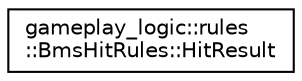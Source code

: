 digraph "Graphical Class Hierarchy"
{
 // LATEX_PDF_SIZE
  edge [fontname="Helvetica",fontsize="10",labelfontname="Helvetica",labelfontsize="10"];
  node [fontname="Helvetica",fontsize="10",shape=record];
  rankdir="LR";
  Node0 [label="gameplay_logic::rules\l::BmsHitRules::HitResult",height=0.2,width=0.4,color="black", fillcolor="white", style="filled",URL="$structgameplay__logic_1_1rules_1_1BmsHitRules_1_1HitResult.html",tooltip=" "];
}
